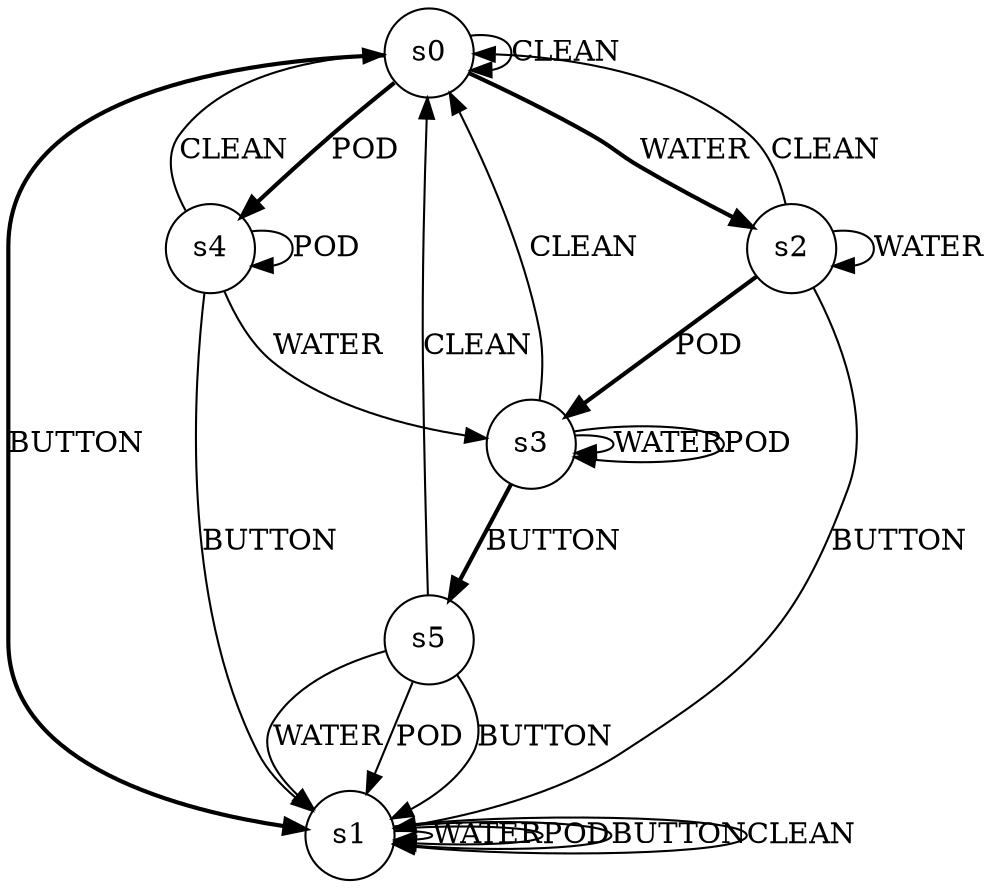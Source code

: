 digraph g {

	s0 [shape="circle" label="s0"];
	s1 [shape="circle" label="s1"];
	s2 [shape="circle" label="s2"];
	s3 [shape="circle" label="s3"];
	s4 [shape="circle" label="s4"];
	s5 [shape="circle" label="s5"];
	s0 -> s2 [style="bold" label="WATER"];
	s0 -> s4 [style="bold" label="POD"];
	s0 -> s1 [style="bold" label="BUTTON"];
	s0 -> s0 [label="CLEAN"];
	s1 -> s1 [label="WATER"];
	s1 -> s1 [label="POD"];
	s1 -> s1 [label="BUTTON"];
	s1 -> s1 [label="CLEAN"];
	s2 -> s2 [label="WATER"];
	s2 -> s3 [style="bold" label="POD"];
	s2 -> s1 [label="BUTTON"];
	s2 -> s0 [label="CLEAN"];
	s3 -> s3 [label="WATER"];
	s3 -> s3 [label="POD"];
	s3 -> s5 [style="bold" label="BUTTON"];
	s3 -> s0 [label="CLEAN"];
	s4 -> s3 [label="WATER"];
	s4 -> s4 [label="POD"];
	s4 -> s1 [label="BUTTON"];
	s4 -> s0 [label="CLEAN"];
	s5 -> s1 [label="WATER"];
	s5 -> s1 [label="POD"];
	s5 -> s1 [label="BUTTON"];
	s5 -> s0 [label="CLEAN"];

}
